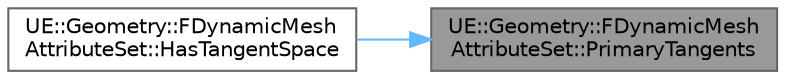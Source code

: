 digraph "UE::Geometry::FDynamicMeshAttributeSet::PrimaryTangents"
{
 // INTERACTIVE_SVG=YES
 // LATEX_PDF_SIZE
  bgcolor="transparent";
  edge [fontname=Helvetica,fontsize=10,labelfontname=Helvetica,labelfontsize=10];
  node [fontname=Helvetica,fontsize=10,shape=box,height=0.2,width=0.4];
  rankdir="RL";
  Node1 [id="Node000001",label="UE::Geometry::FDynamicMesh\lAttributeSet::PrimaryTangents",height=0.2,width=0.4,color="gray40", fillcolor="grey60", style="filled", fontcolor="black",tooltip=" "];
  Node1 -> Node2 [id="edge1_Node000001_Node000002",dir="back",color="steelblue1",style="solid",tooltip=" "];
  Node2 [id="Node000002",label="UE::Geometry::FDynamicMesh\lAttributeSet::HasTangentSpace",height=0.2,width=0.4,color="grey40", fillcolor="white", style="filled",URL="$da/d48/classUE_1_1Geometry_1_1FDynamicMeshAttributeSet.html#a4209cbc0ce1ef340a3d569e54365428b",tooltip=" "];
}
